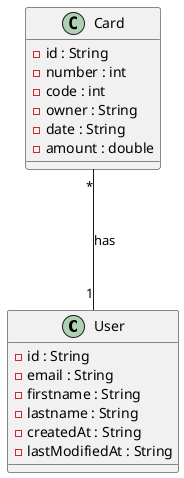 @startuml
'https://plantuml.com/class-diagram


class User {
-id : String
-email : String
-firstname : String
-lastname : String
-createdAt : String
-lastModifiedAt : String
}
class Card {
-id : String
-number : int
-code : int
-owner : String
-date : String
-amount : double
}

Card "*" --- "1" User : has

@enduml